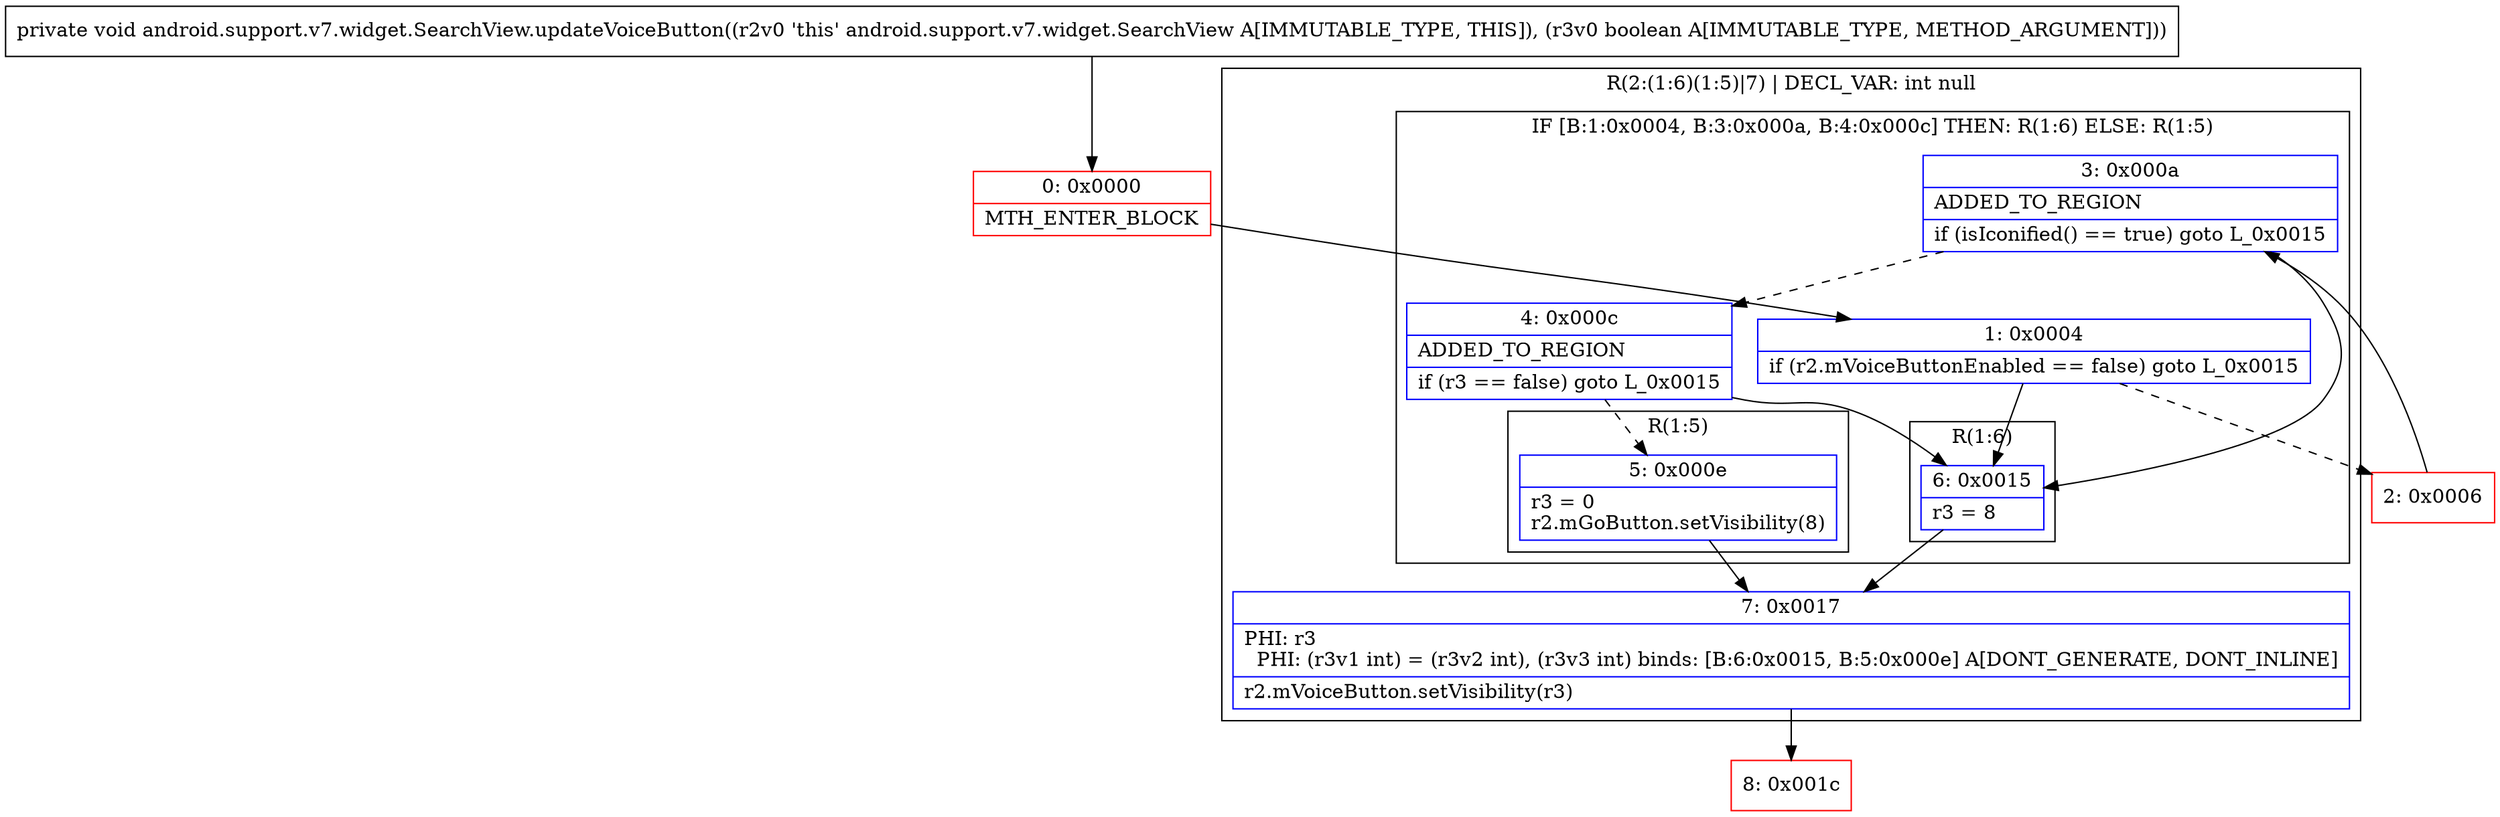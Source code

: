 digraph "CFG forandroid.support.v7.widget.SearchView.updateVoiceButton(Z)V" {
subgraph cluster_Region_125677150 {
label = "R(2:(1:6)(1:5)|7) | DECL_VAR: int null\l";
node [shape=record,color=blue];
subgraph cluster_IfRegion_831447260 {
label = "IF [B:1:0x0004, B:3:0x000a, B:4:0x000c] THEN: R(1:6) ELSE: R(1:5)";
node [shape=record,color=blue];
Node_1 [shape=record,label="{1\:\ 0x0004|if (r2.mVoiceButtonEnabled == false) goto L_0x0015\l}"];
Node_3 [shape=record,label="{3\:\ 0x000a|ADDED_TO_REGION\l|if (isIconified() == true) goto L_0x0015\l}"];
Node_4 [shape=record,label="{4\:\ 0x000c|ADDED_TO_REGION\l|if (r3 == false) goto L_0x0015\l}"];
subgraph cluster_Region_1546659018 {
label = "R(1:6)";
node [shape=record,color=blue];
Node_6 [shape=record,label="{6\:\ 0x0015|r3 = 8\l}"];
}
subgraph cluster_Region_364974585 {
label = "R(1:5)";
node [shape=record,color=blue];
Node_5 [shape=record,label="{5\:\ 0x000e|r3 = 0\lr2.mGoButton.setVisibility(8)\l}"];
}
}
Node_7 [shape=record,label="{7\:\ 0x0017|PHI: r3 \l  PHI: (r3v1 int) = (r3v2 int), (r3v3 int) binds: [B:6:0x0015, B:5:0x000e] A[DONT_GENERATE, DONT_INLINE]\l|r2.mVoiceButton.setVisibility(r3)\l}"];
}
Node_0 [shape=record,color=red,label="{0\:\ 0x0000|MTH_ENTER_BLOCK\l}"];
Node_2 [shape=record,color=red,label="{2\:\ 0x0006}"];
Node_8 [shape=record,color=red,label="{8\:\ 0x001c}"];
MethodNode[shape=record,label="{private void android.support.v7.widget.SearchView.updateVoiceButton((r2v0 'this' android.support.v7.widget.SearchView A[IMMUTABLE_TYPE, THIS]), (r3v0 boolean A[IMMUTABLE_TYPE, METHOD_ARGUMENT])) }"];
MethodNode -> Node_0;
Node_1 -> Node_2[style=dashed];
Node_1 -> Node_6;
Node_3 -> Node_4[style=dashed];
Node_3 -> Node_6;
Node_4 -> Node_5[style=dashed];
Node_4 -> Node_6;
Node_6 -> Node_7;
Node_5 -> Node_7;
Node_7 -> Node_8;
Node_0 -> Node_1;
Node_2 -> Node_3;
}

